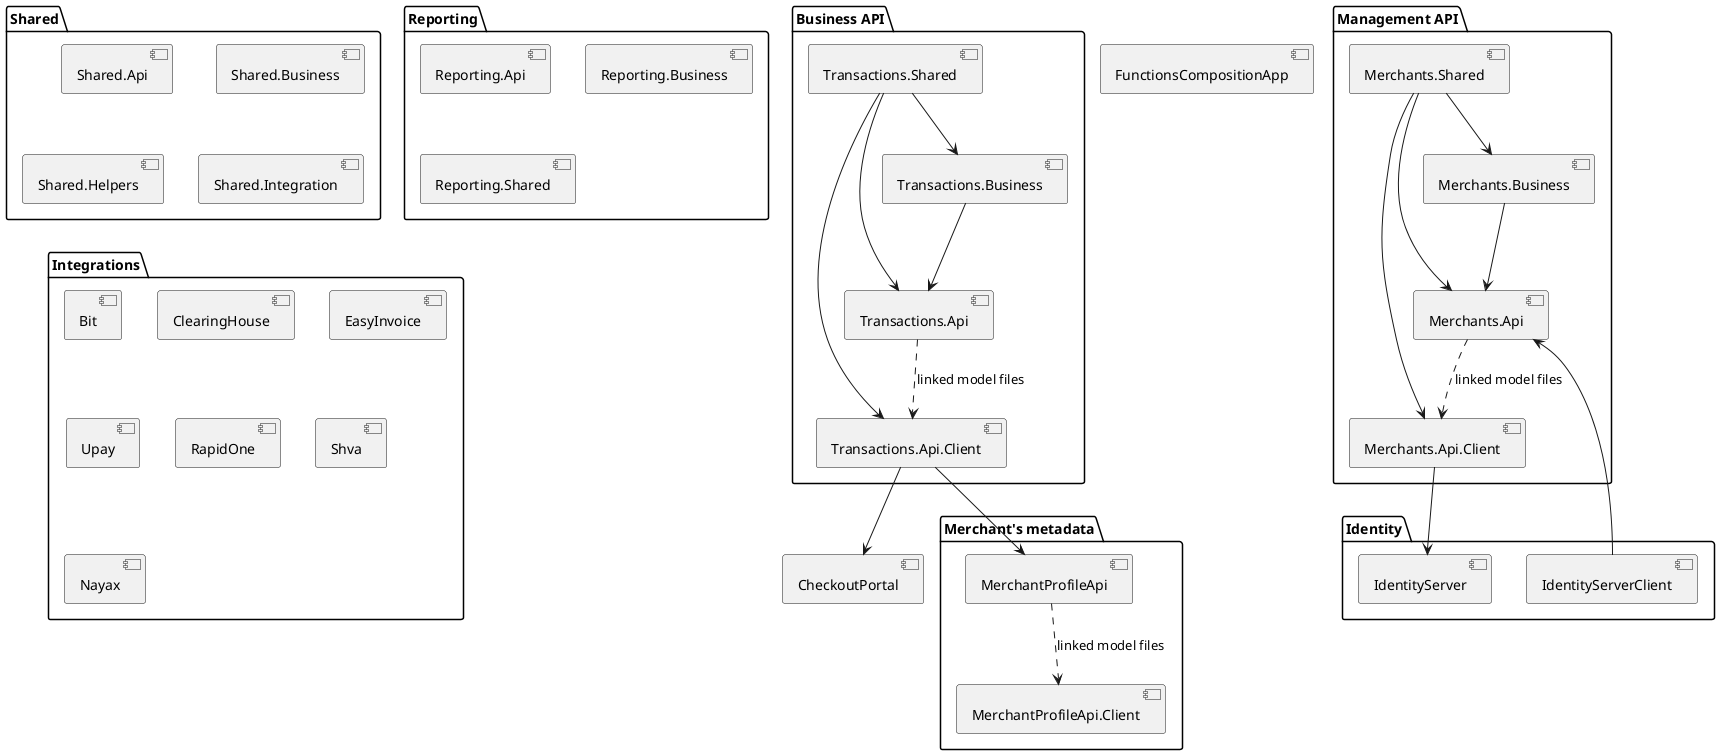 @startuml


folder "Management API" {
    [Merchants.Api]
    [Merchants.Api.Client]
    [Merchants.Shared]
    [Merchants.Business]

    [Merchants.Shared]-->[Merchants.Api]
    [Merchants.Shared]-->[Merchants.Api.Client]
    [Merchants.Shared]-->[Merchants.Business]
    [Merchants.Business]-->[Merchants.Api]
    [Merchants.Api]..>[Merchants.Api.Client] : linked model files
    
}

folder "Business API" {
    [Transactions.Api]
    [Transactions.Api.Client]
    [Transactions.Business]
    [Transactions.Shared]

    [Transactions.Shared]-->[Transactions.Api]
    [Transactions.Shared]-->[Transactions.Api.Client]
    [Transactions.Shared]-->[Transactions.Business]
    [Transactions.Business]-->[Transactions.Api]
    [Transactions.Api]..>[Transactions.Api.Client] : linked model files
}

folder "Merchant's metadata" {
    [MerchantProfileApi]
    [MerchantProfileApi.Client]

    [MerchantProfileApi]..>[MerchantProfileApi.Client] : linked model files
}

[CheckoutPortal]

folder "Identity" {
    [IdentityServer]
    [IdentityServerClient]
}

folder "Shared" {
    [Shared.Api]
    [Shared.Business]
    [Shared.Helpers]
    [Shared.Integration]
}

[FunctionsCompositionApp]

folder "Reporting" {
    [Reporting.Api]
    [Reporting.Business]
    [Reporting.Shared]
}

folder "Integrations" {
    [Bit]
    [ClearingHouse]
    [EasyInvoice]
    [Upay]
    [RapidOne]
    [Shva]
    [Nayax]
}








[Merchants.Api.Client]-->[IdentityServer]

[IdentityServerClient]-->[Merchants.Api]




[Transactions.Api.Client]-->[MerchantProfileApi]
[Transactions.Api.Client]-->[CheckoutPortal]


@enduml